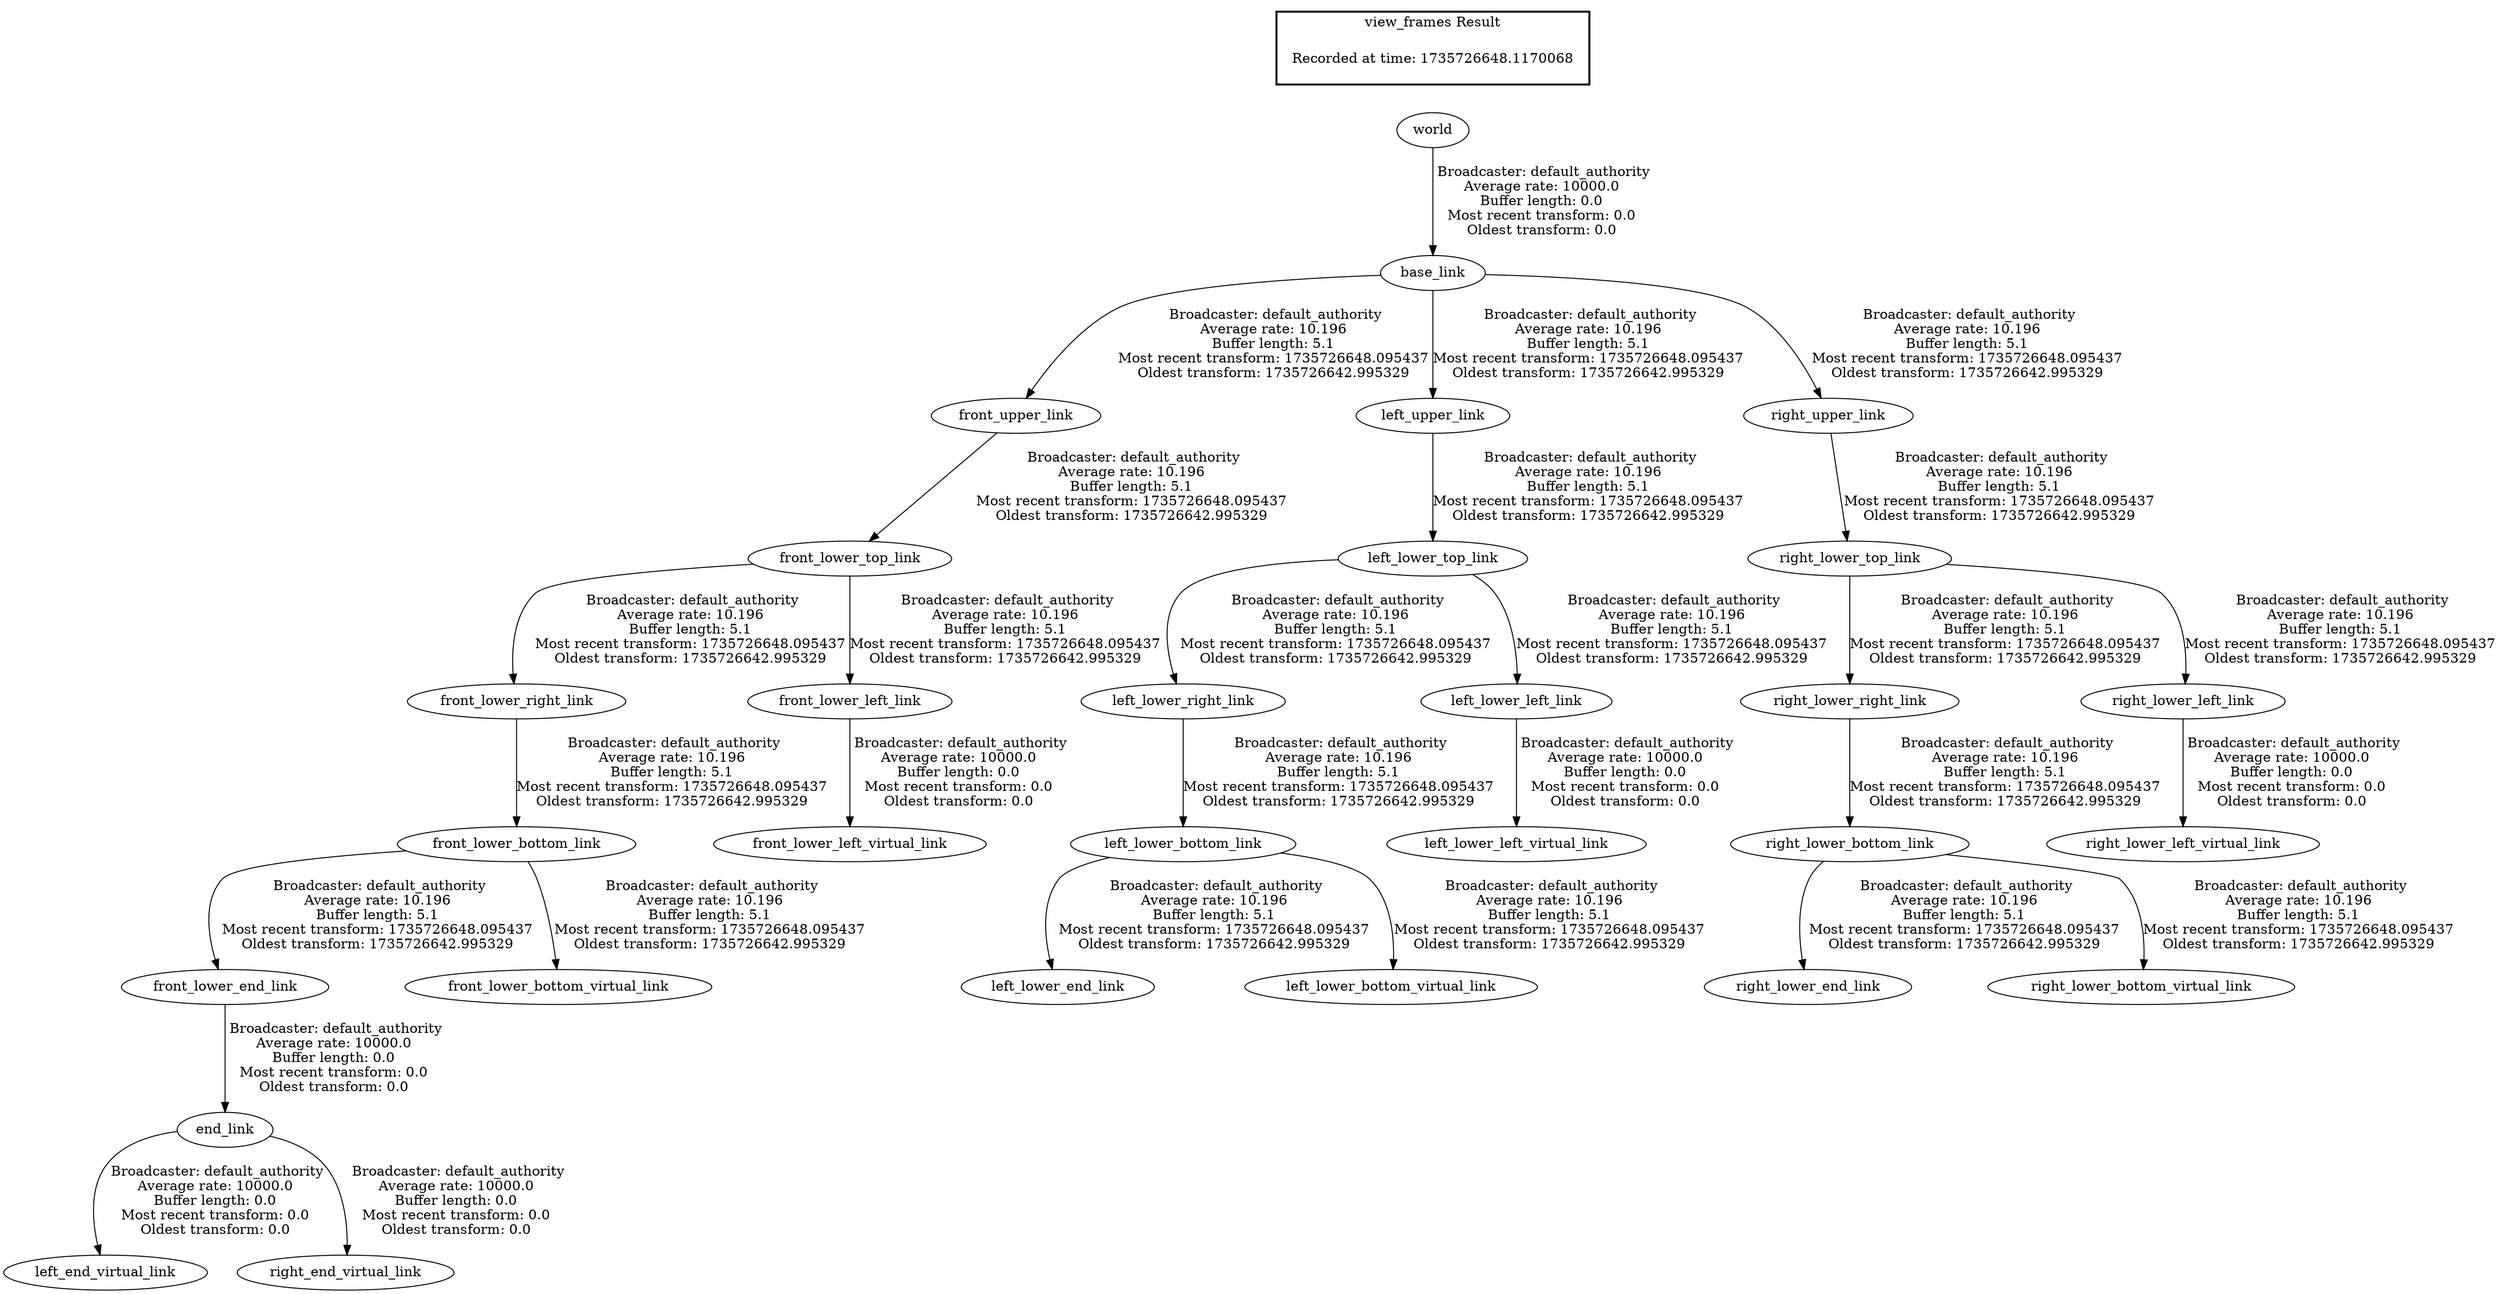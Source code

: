 digraph G {
"base_link" -> "front_upper_link"[label=" Broadcaster: default_authority\nAverage rate: 10.196\nBuffer length: 5.1\nMost recent transform: 1735726648.095437\nOldest transform: 1735726642.995329\n"];
"world" -> "base_link"[label=" Broadcaster: default_authority\nAverage rate: 10000.0\nBuffer length: 0.0\nMost recent transform: 0.0\nOldest transform: 0.0\n"];
"front_lower_bottom_link" -> "front_lower_end_link"[label=" Broadcaster: default_authority\nAverage rate: 10.196\nBuffer length: 5.1\nMost recent transform: 1735726648.095437\nOldest transform: 1735726642.995329\n"];
"front_lower_right_link" -> "front_lower_bottom_link"[label=" Broadcaster: default_authority\nAverage rate: 10.196\nBuffer length: 5.1\nMost recent transform: 1735726648.095437\nOldest transform: 1735726642.995329\n"];
"front_lower_bottom_link" -> "front_lower_bottom_virtual_link"[label=" Broadcaster: default_authority\nAverage rate: 10.196\nBuffer length: 5.1\nMost recent transform: 1735726648.095437\nOldest transform: 1735726642.995329\n"];
"front_lower_top_link" -> "front_lower_right_link"[label=" Broadcaster: default_authority\nAverage rate: 10.196\nBuffer length: 5.1\nMost recent transform: 1735726648.095437\nOldest transform: 1735726642.995329\n"];
"front_lower_top_link" -> "front_lower_left_link"[label=" Broadcaster: default_authority\nAverage rate: 10.196\nBuffer length: 5.1\nMost recent transform: 1735726648.095437\nOldest transform: 1735726642.995329\n"];
"front_upper_link" -> "front_lower_top_link"[label=" Broadcaster: default_authority\nAverage rate: 10.196\nBuffer length: 5.1\nMost recent transform: 1735726648.095437\nOldest transform: 1735726642.995329\n"];
"base_link" -> "left_upper_link"[label=" Broadcaster: default_authority\nAverage rate: 10.196\nBuffer length: 5.1\nMost recent transform: 1735726648.095437\nOldest transform: 1735726642.995329\n"];
"left_lower_bottom_link" -> "left_lower_end_link"[label=" Broadcaster: default_authority\nAverage rate: 10.196\nBuffer length: 5.1\nMost recent transform: 1735726648.095437\nOldest transform: 1735726642.995329\n"];
"left_lower_right_link" -> "left_lower_bottom_link"[label=" Broadcaster: default_authority\nAverage rate: 10.196\nBuffer length: 5.1\nMost recent transform: 1735726648.095437\nOldest transform: 1735726642.995329\n"];
"left_lower_bottom_link" -> "left_lower_bottom_virtual_link"[label=" Broadcaster: default_authority\nAverage rate: 10.196\nBuffer length: 5.1\nMost recent transform: 1735726648.095437\nOldest transform: 1735726642.995329\n"];
"left_lower_top_link" -> "left_lower_right_link"[label=" Broadcaster: default_authority\nAverage rate: 10.196\nBuffer length: 5.1\nMost recent transform: 1735726648.095437\nOldest transform: 1735726642.995329\n"];
"left_lower_top_link" -> "left_lower_left_link"[label=" Broadcaster: default_authority\nAverage rate: 10.196\nBuffer length: 5.1\nMost recent transform: 1735726648.095437\nOldest transform: 1735726642.995329\n"];
"left_upper_link" -> "left_lower_top_link"[label=" Broadcaster: default_authority\nAverage rate: 10.196\nBuffer length: 5.1\nMost recent transform: 1735726648.095437\nOldest transform: 1735726642.995329\n"];
"base_link" -> "right_upper_link"[label=" Broadcaster: default_authority\nAverage rate: 10.196\nBuffer length: 5.1\nMost recent transform: 1735726648.095437\nOldest transform: 1735726642.995329\n"];
"right_lower_bottom_link" -> "right_lower_end_link"[label=" Broadcaster: default_authority\nAverage rate: 10.196\nBuffer length: 5.1\nMost recent transform: 1735726648.095437\nOldest transform: 1735726642.995329\n"];
"right_lower_right_link" -> "right_lower_bottom_link"[label=" Broadcaster: default_authority\nAverage rate: 10.196\nBuffer length: 5.1\nMost recent transform: 1735726648.095437\nOldest transform: 1735726642.995329\n"];
"right_lower_bottom_link" -> "right_lower_bottom_virtual_link"[label=" Broadcaster: default_authority\nAverage rate: 10.196\nBuffer length: 5.1\nMost recent transform: 1735726648.095437\nOldest transform: 1735726642.995329\n"];
"right_lower_top_link" -> "right_lower_right_link"[label=" Broadcaster: default_authority\nAverage rate: 10.196\nBuffer length: 5.1\nMost recent transform: 1735726648.095437\nOldest transform: 1735726642.995329\n"];
"right_lower_top_link" -> "right_lower_left_link"[label=" Broadcaster: default_authority\nAverage rate: 10.196\nBuffer length: 5.1\nMost recent transform: 1735726648.095437\nOldest transform: 1735726642.995329\n"];
"right_upper_link" -> "right_lower_top_link"[label=" Broadcaster: default_authority\nAverage rate: 10.196\nBuffer length: 5.1\nMost recent transform: 1735726648.095437\nOldest transform: 1735726642.995329\n"];
"front_lower_end_link" -> "end_link"[label=" Broadcaster: default_authority\nAverage rate: 10000.0\nBuffer length: 0.0\nMost recent transform: 0.0\nOldest transform: 0.0\n"];
"front_lower_left_link" -> "front_lower_left_virtual_link"[label=" Broadcaster: default_authority\nAverage rate: 10000.0\nBuffer length: 0.0\nMost recent transform: 0.0\nOldest transform: 0.0\n"];
"end_link" -> "left_end_virtual_link"[label=" Broadcaster: default_authority\nAverage rate: 10000.0\nBuffer length: 0.0\nMost recent transform: 0.0\nOldest transform: 0.0\n"];
"left_lower_left_link" -> "left_lower_left_virtual_link"[label=" Broadcaster: default_authority\nAverage rate: 10000.0\nBuffer length: 0.0\nMost recent transform: 0.0\nOldest transform: 0.0\n"];
"end_link" -> "right_end_virtual_link"[label=" Broadcaster: default_authority\nAverage rate: 10000.0\nBuffer length: 0.0\nMost recent transform: 0.0\nOldest transform: 0.0\n"];
"right_lower_left_link" -> "right_lower_left_virtual_link"[label=" Broadcaster: default_authority\nAverage rate: 10000.0\nBuffer length: 0.0\nMost recent transform: 0.0\nOldest transform: 0.0\n"];
edge [style=invis];
 subgraph cluster_legend { style=bold; color=black; label ="view_frames Result";
"Recorded at time: 1735726648.1170068"[ shape=plaintext ] ;
}->"world";
}